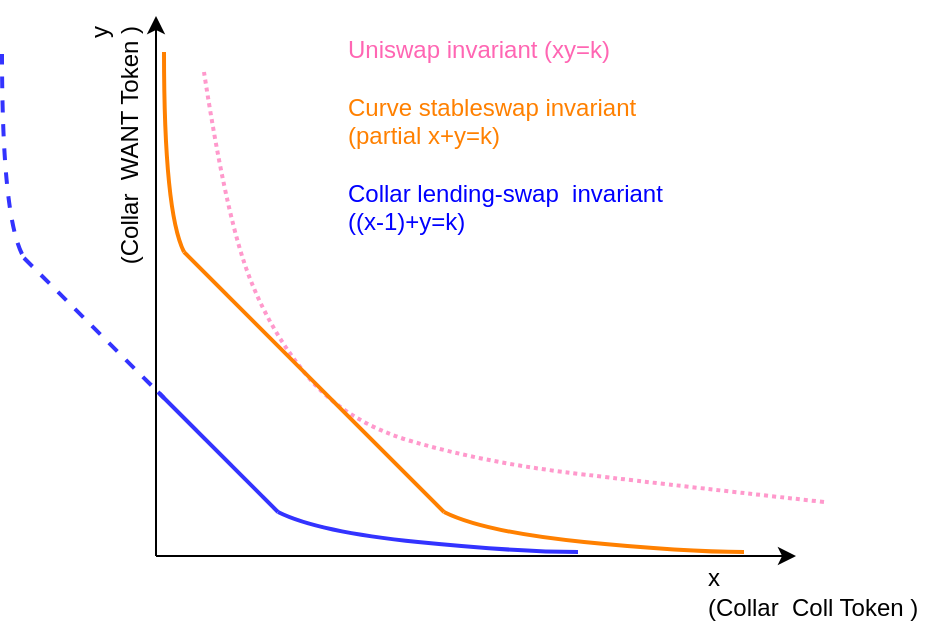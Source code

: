 <mxfile version="14.7.0" type="github" pages="2">
  <diagram id="QTwFVN-7wSwu2lXp2QQB" name="Page-1">
    <mxGraphModel dx="815" dy="403" grid="1" gridSize="10" guides="1" tooltips="1" connect="1" arrows="1" fold="1" page="1" pageScale="1" pageWidth="1100" pageHeight="850" math="0" shadow="0">
      <root>
        <mxCell id="0" />
        <mxCell id="1" parent="0" />
        <mxCell id="jzWtG_Kv2Fcp-4DRaKRb-1" value="" style="endArrow=classic;html=1;" edge="1" parent="1">
          <mxGeometry width="50" height="50" relative="1" as="geometry">
            <mxPoint x="276" y="562" as="sourcePoint" />
            <mxPoint x="596" y="562" as="targetPoint" />
          </mxGeometry>
        </mxCell>
        <mxCell id="jzWtG_Kv2Fcp-4DRaKRb-2" value="" style="endArrow=classic;html=1;" edge="1" parent="1">
          <mxGeometry width="50" height="50" relative="1" as="geometry">
            <mxPoint x="276" y="562" as="sourcePoint" />
            <mxPoint x="276" y="292" as="targetPoint" />
          </mxGeometry>
        </mxCell>
        <mxCell id="jzWtG_Kv2Fcp-4DRaKRb-3" value="" style="curved=1;endArrow=classic;html=1;strokeColor=none;" edge="1" parent="1">
          <mxGeometry width="50" height="50" relative="1" as="geometry">
            <mxPoint x="390" y="500" as="sourcePoint" />
            <mxPoint x="310" y="350" as="targetPoint" />
            <Array as="points">
              <mxPoint x="440" y="500" />
              <mxPoint x="390" y="450" />
            </Array>
          </mxGeometry>
        </mxCell>
        <mxCell id="jzWtG_Kv2Fcp-4DRaKRb-4" value="" style="curved=1;endArrow=none;html=1;endFill=0;dashed=1;dashPattern=1 1;strokeWidth=2;strokeColor=#FF99CC;" edge="1" parent="1">
          <mxGeometry width="50" height="50" relative="1" as="geometry">
            <mxPoint x="610" y="535" as="sourcePoint" />
            <mxPoint x="300" y="320" as="targetPoint" />
            <Array as="points">
              <mxPoint x="520" y="525" />
              <mxPoint x="440" y="515" />
              <mxPoint x="370" y="495" />
              <mxPoint x="330" y="445" />
              <mxPoint x="310" y="385" />
            </Array>
          </mxGeometry>
        </mxCell>
        <mxCell id="jzWtG_Kv2Fcp-4DRaKRb-5" value="" style="endArrow=none;html=1;strokeWidth=2;strokeColor=#FF8000;" edge="1" parent="1">
          <mxGeometry width="50" height="50" relative="1" as="geometry">
            <mxPoint x="290" y="410" as="sourcePoint" />
            <mxPoint x="420" y="540" as="targetPoint" />
          </mxGeometry>
        </mxCell>
        <mxCell id="jzWtG_Kv2Fcp-4DRaKRb-7" value="" style="curved=1;endArrow=none;html=1;strokeColor=#FF8000;strokeWidth=2;endFill=0;" edge="1" parent="1">
          <mxGeometry width="50" height="50" relative="1" as="geometry">
            <mxPoint x="290" y="410" as="sourcePoint" />
            <mxPoint x="280" y="310" as="targetPoint" />
            <Array as="points">
              <mxPoint x="280" y="390" />
            </Array>
          </mxGeometry>
        </mxCell>
        <mxCell id="jzWtG_Kv2Fcp-4DRaKRb-8" value="" style="curved=1;endArrow=none;html=1;strokeColor=#FF8000;strokeWidth=2;endFill=0;" edge="1" parent="1">
          <mxGeometry width="50" height="50" relative="1" as="geometry">
            <mxPoint x="570" y="560" as="sourcePoint" />
            <mxPoint x="420" y="540" as="targetPoint" />
            <Array as="points">
              <mxPoint x="540" y="560" />
              <mxPoint x="440" y="550" />
            </Array>
          </mxGeometry>
        </mxCell>
        <mxCell id="myhrh-Cn5GjpL6VI8T-g-2" value="" style="endArrow=none;html=1;strokeWidth=2;strokeColor=#3333FF;" edge="1" parent="1">
          <mxGeometry x="197" y="390" width="50" height="50" as="geometry">
            <mxPoint x="277" y="480" as="sourcePoint" />
            <mxPoint x="337" y="540" as="targetPoint" />
          </mxGeometry>
        </mxCell>
        <mxCell id="myhrh-Cn5GjpL6VI8T-g-3" value="" style="curved=1;endArrow=none;html=1;strokeWidth=2;endFill=0;strokeColor=#3333FF;dashed=1;" edge="1" parent="1">
          <mxGeometry x="199" y="391" width="50" height="50" as="geometry">
            <mxPoint x="209" y="411" as="sourcePoint" />
            <mxPoint x="199" y="311" as="targetPoint" />
            <Array as="points">
              <mxPoint x="199" y="391" />
            </Array>
          </mxGeometry>
        </mxCell>
        <mxCell id="myhrh-Cn5GjpL6VI8T-g-4" value="" style="curved=1;endArrow=none;html=1;strokeWidth=2;endFill=0;strokeColor=#3333FF;" edge="1" parent="1">
          <mxGeometry x="197" y="390" width="50" height="50" as="geometry">
            <mxPoint x="487" y="560" as="sourcePoint" />
            <mxPoint x="337" y="540" as="targetPoint" />
            <Array as="points">
              <mxPoint x="457" y="560" />
              <mxPoint x="357" y="550" />
            </Array>
          </mxGeometry>
        </mxCell>
        <mxCell id="myhrh-Cn5GjpL6VI8T-g-5" value="" style="endArrow=none;html=1;strokeWidth=2;strokeColor=#3333FF;dashed=1;" edge="1" parent="1">
          <mxGeometry x="140" y="333" width="50" height="50" as="geometry">
            <mxPoint x="210" y="413" as="sourcePoint" />
            <mxPoint x="280" y="483" as="targetPoint" />
          </mxGeometry>
        </mxCell>
        <mxCell id="myhrh-Cn5GjpL6VI8T-g-6" value="&lt;font color=&quot;#ff66b3&quot;&gt;Uniswap invariant (xy=k)&amp;nbsp;&lt;/font&gt;&lt;br&gt;&lt;br&gt;&lt;font color=&quot;#ff8000&quot;&gt;Curve stableswap invariant &lt;br&gt;(partial x+y=k)&lt;br&gt;&lt;/font&gt;&lt;br&gt;&lt;font color=&quot;#0000ff&quot;&gt;Collar lending-swap&amp;nbsp; invariant&amp;nbsp;&lt;br&gt;((x-1)+y=k)&lt;br&gt;&lt;/font&gt;" style="text;html=1;strokeColor=none;fillColor=none;align=left;verticalAlign=top;whiteSpace=wrap;rounded=0;" vertex="1" parent="1">
          <mxGeometry x="370" y="295" width="210" height="130" as="geometry" />
        </mxCell>
        <mxCell id="myhrh-Cn5GjpL6VI8T-g-8" value="x &lt;br&gt;(Collar&amp;nbsp; Coll Token )" style="text;html=1;strokeColor=none;fillColor=none;align=left;verticalAlign=middle;whiteSpace=wrap;rounded=0;" vertex="1" parent="1">
          <mxGeometry x="550" y="570" width="120" height="20" as="geometry" />
        </mxCell>
        <mxCell id="myhrh-Cn5GjpL6VI8T-g-9" value="y&lt;br&gt;(Collar&amp;nbsp; WANT Token )" style="text;html=1;strokeColor=none;fillColor=none;align=right;verticalAlign=middle;whiteSpace=wrap;rounded=0;horizontal=0;" vertex="1" parent="1">
          <mxGeometry x="240" y="295" width="30" height="130" as="geometry" />
        </mxCell>
      </root>
    </mxGraphModel>
  </diagram>
  <diagram id="fse4WGax-jY-HzmaBRMl" name="Page-2">
    <mxGraphModel dx="815" dy="403" grid="1" gridSize="10" guides="1" tooltips="1" connect="1" arrows="1" fold="1" page="1" pageScale="1" pageWidth="850" pageHeight="1100" math="0" shadow="0">
      <root>
        <mxCell id="3ZeHzX31XQZPe3n3R0ig-0" />
        <mxCell id="3ZeHzX31XQZPe3n3R0ig-1" parent="3ZeHzX31XQZPe3n3R0ig-0" />
        <mxCell id="Aogvsb9bnoUsSqTqCufO-3" value="" style="group" vertex="1" connectable="0" parent="3ZeHzX31XQZPe3n3R0ig-1">
          <mxGeometry x="295" y="400" width="260" height="170" as="geometry" />
        </mxCell>
        <mxCell id="Aogvsb9bnoUsSqTqCufO-0" value="" style="endArrow=none;html=1;strokeWidth=2;strokeColor=#3333FF;" edge="1" parent="Aogvsb9bnoUsSqTqCufO-3">
          <mxGeometry width="50" height="50" relative="1" as="geometry">
            <mxPoint x="10" y="20" as="sourcePoint" />
            <mxPoint x="140" y="150" as="targetPoint" />
          </mxGeometry>
        </mxCell>
        <mxCell id="Aogvsb9bnoUsSqTqCufO-1" value="" style="curved=1;endArrow=none;html=1;strokeWidth=2;endFill=0;strokeColor=#3333FF;" edge="1" parent="Aogvsb9bnoUsSqTqCufO-3">
          <mxGeometry width="50" height="50" relative="1" as="geometry">
            <mxPoint x="10" y="20" as="sourcePoint" />
            <mxPoint y="-80" as="targetPoint" />
            <Array as="points">
              <mxPoint />
            </Array>
          </mxGeometry>
        </mxCell>
        <mxCell id="Aogvsb9bnoUsSqTqCufO-2" value="" style="curved=1;endArrow=none;html=1;strokeWidth=2;endFill=0;strokeColor=#3333FF;" edge="1" parent="Aogvsb9bnoUsSqTqCufO-3">
          <mxGeometry width="50" height="50" relative="1" as="geometry">
            <mxPoint x="290" y="170" as="sourcePoint" />
            <mxPoint x="140" y="150" as="targetPoint" />
            <Array as="points">
              <mxPoint x="260" y="170" />
              <mxPoint x="160" y="160" />
            </Array>
          </mxGeometry>
        </mxCell>
      </root>
    </mxGraphModel>
  </diagram>
</mxfile>
